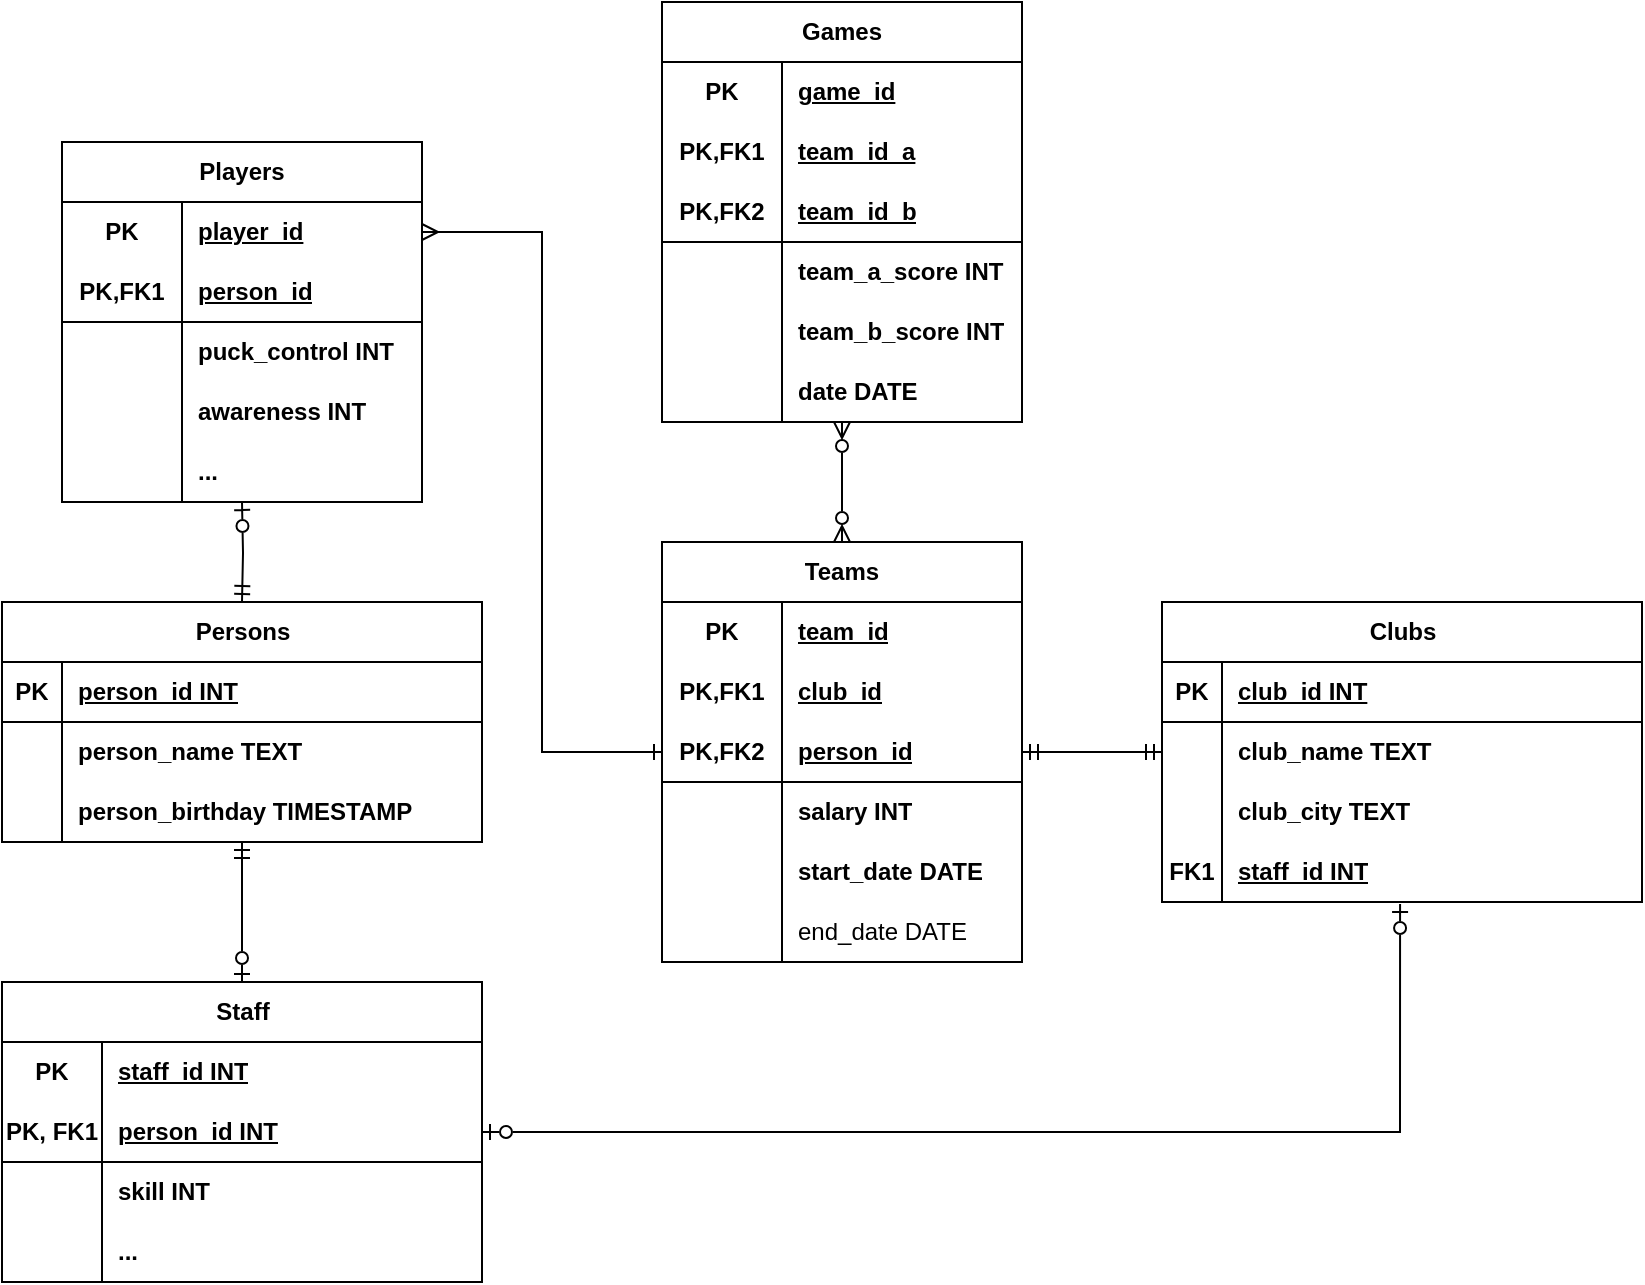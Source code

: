 <mxfile version="21.0.6" type="device"><diagram id="R2lEEEUBdFMjLlhIrx00" name="Page-1"><mxGraphModel dx="1114" dy="731" grid="1" gridSize="10" guides="1" tooltips="1" connect="1" arrows="1" fold="1" page="1" pageScale="1" pageWidth="850" pageHeight="1100" math="0" shadow="0" extFonts="Permanent Marker^https://fonts.googleapis.com/css?family=Permanent+Marker"><root><mxCell id="0"/><mxCell id="1" parent="0"/><mxCell id="DsAcEjXiccikcnpJ_Lyi-1" value="Persons" style="shape=table;startSize=30;container=1;collapsible=1;childLayout=tableLayout;fixedRows=1;rowLines=0;fontStyle=1;align=center;resizeLast=1;html=1;" vertex="1" parent="1"><mxGeometry x="30" y="380" width="240" height="120" as="geometry"/></mxCell><mxCell id="DsAcEjXiccikcnpJ_Lyi-2" value="" style="shape=tableRow;horizontal=0;startSize=0;swimlaneHead=0;swimlaneBody=0;fillColor=none;collapsible=0;dropTarget=0;points=[[0,0.5],[1,0.5]];portConstraint=eastwest;top=0;left=0;right=0;bottom=1;" vertex="1" parent="DsAcEjXiccikcnpJ_Lyi-1"><mxGeometry y="30" width="240" height="30" as="geometry"/></mxCell><mxCell id="DsAcEjXiccikcnpJ_Lyi-3" value="PK" style="shape=partialRectangle;connectable=0;fillColor=none;top=0;left=0;bottom=0;right=0;fontStyle=1;overflow=hidden;whiteSpace=wrap;html=1;" vertex="1" parent="DsAcEjXiccikcnpJ_Lyi-2"><mxGeometry width="30" height="30" as="geometry"><mxRectangle width="30" height="30" as="alternateBounds"/></mxGeometry></mxCell><mxCell id="DsAcEjXiccikcnpJ_Lyi-4" value="person_id INT" style="shape=partialRectangle;connectable=0;fillColor=none;top=0;left=0;bottom=0;right=0;align=left;spacingLeft=6;fontStyle=5;overflow=hidden;whiteSpace=wrap;html=1;" vertex="1" parent="DsAcEjXiccikcnpJ_Lyi-2"><mxGeometry x="30" width="210" height="30" as="geometry"><mxRectangle width="210" height="30" as="alternateBounds"/></mxGeometry></mxCell><mxCell id="DsAcEjXiccikcnpJ_Lyi-5" value="" style="shape=tableRow;horizontal=0;startSize=0;swimlaneHead=0;swimlaneBody=0;fillColor=none;collapsible=0;dropTarget=0;points=[[0,0.5],[1,0.5]];portConstraint=eastwest;top=0;left=0;right=0;bottom=0;" vertex="1" parent="DsAcEjXiccikcnpJ_Lyi-1"><mxGeometry y="60" width="240" height="30" as="geometry"/></mxCell><mxCell id="DsAcEjXiccikcnpJ_Lyi-6" value="" style="shape=partialRectangle;connectable=0;fillColor=none;top=0;left=0;bottom=0;right=0;editable=1;overflow=hidden;whiteSpace=wrap;html=1;" vertex="1" parent="DsAcEjXiccikcnpJ_Lyi-5"><mxGeometry width="30" height="30" as="geometry"><mxRectangle width="30" height="30" as="alternateBounds"/></mxGeometry></mxCell><mxCell id="DsAcEjXiccikcnpJ_Lyi-7" value="person_name TEXT" style="shape=partialRectangle;connectable=0;fillColor=none;top=0;left=0;bottom=0;right=0;align=left;spacingLeft=6;overflow=hidden;whiteSpace=wrap;html=1;fontStyle=1" vertex="1" parent="DsAcEjXiccikcnpJ_Lyi-5"><mxGeometry x="30" width="210" height="30" as="geometry"><mxRectangle width="210" height="30" as="alternateBounds"/></mxGeometry></mxCell><mxCell id="DsAcEjXiccikcnpJ_Lyi-8" value="" style="shape=tableRow;horizontal=0;startSize=0;swimlaneHead=0;swimlaneBody=0;fillColor=none;collapsible=0;dropTarget=0;points=[[0,0.5],[1,0.5]];portConstraint=eastwest;top=0;left=0;right=0;bottom=0;fontStyle=1" vertex="1" parent="DsAcEjXiccikcnpJ_Lyi-1"><mxGeometry y="90" width="240" height="30" as="geometry"/></mxCell><mxCell id="DsAcEjXiccikcnpJ_Lyi-9" value="" style="shape=partialRectangle;connectable=0;fillColor=none;top=0;left=0;bottom=0;right=0;editable=1;overflow=hidden;whiteSpace=wrap;html=1;fontStyle=1" vertex="1" parent="DsAcEjXiccikcnpJ_Lyi-8"><mxGeometry width="30" height="30" as="geometry"><mxRectangle width="30" height="30" as="alternateBounds"/></mxGeometry></mxCell><mxCell id="DsAcEjXiccikcnpJ_Lyi-10" value="person_birthday TIMESTAMP" style="shape=partialRectangle;connectable=0;fillColor=none;top=0;left=0;bottom=0;right=0;align=left;spacingLeft=6;overflow=hidden;whiteSpace=wrap;html=1;fontStyle=1" vertex="1" parent="DsAcEjXiccikcnpJ_Lyi-8"><mxGeometry x="30" width="210" height="30" as="geometry"><mxRectangle width="210" height="30" as="alternateBounds"/></mxGeometry></mxCell><mxCell id="DsAcEjXiccikcnpJ_Lyi-17" value="Clubs" style="shape=table;startSize=30;container=1;collapsible=1;childLayout=tableLayout;fixedRows=1;rowLines=0;fontStyle=1;align=center;resizeLast=1;html=1;" vertex="1" parent="1"><mxGeometry x="610" y="380" width="240" height="150" as="geometry"/></mxCell><mxCell id="DsAcEjXiccikcnpJ_Lyi-18" value="" style="shape=tableRow;horizontal=0;startSize=0;swimlaneHead=0;swimlaneBody=0;fillColor=none;collapsible=0;dropTarget=0;points=[[0,0.5],[1,0.5]];portConstraint=eastwest;top=0;left=0;right=0;bottom=1;" vertex="1" parent="DsAcEjXiccikcnpJ_Lyi-17"><mxGeometry y="30" width="240" height="30" as="geometry"/></mxCell><mxCell id="DsAcEjXiccikcnpJ_Lyi-19" value="PK" style="shape=partialRectangle;connectable=0;fillColor=none;top=0;left=0;bottom=0;right=0;fontStyle=1;overflow=hidden;whiteSpace=wrap;html=1;" vertex="1" parent="DsAcEjXiccikcnpJ_Lyi-18"><mxGeometry width="30" height="30" as="geometry"><mxRectangle width="30" height="30" as="alternateBounds"/></mxGeometry></mxCell><mxCell id="DsAcEjXiccikcnpJ_Lyi-20" value="club_id INT" style="shape=partialRectangle;connectable=0;fillColor=none;top=0;left=0;bottom=0;right=0;align=left;spacingLeft=6;fontStyle=5;overflow=hidden;whiteSpace=wrap;html=1;" vertex="1" parent="DsAcEjXiccikcnpJ_Lyi-18"><mxGeometry x="30" width="210" height="30" as="geometry"><mxRectangle width="210" height="30" as="alternateBounds"/></mxGeometry></mxCell><mxCell id="DsAcEjXiccikcnpJ_Lyi-21" value="" style="shape=tableRow;horizontal=0;startSize=0;swimlaneHead=0;swimlaneBody=0;fillColor=none;collapsible=0;dropTarget=0;points=[[0,0.5],[1,0.5]];portConstraint=eastwest;top=0;left=0;right=0;bottom=0;" vertex="1" parent="DsAcEjXiccikcnpJ_Lyi-17"><mxGeometry y="60" width="240" height="30" as="geometry"/></mxCell><mxCell id="DsAcEjXiccikcnpJ_Lyi-22" value="" style="shape=partialRectangle;connectable=0;fillColor=none;top=0;left=0;bottom=0;right=0;editable=1;overflow=hidden;whiteSpace=wrap;html=1;" vertex="1" parent="DsAcEjXiccikcnpJ_Lyi-21"><mxGeometry width="30" height="30" as="geometry"><mxRectangle width="30" height="30" as="alternateBounds"/></mxGeometry></mxCell><mxCell id="DsAcEjXiccikcnpJ_Lyi-23" value="club_name TEXT" style="shape=partialRectangle;connectable=0;fillColor=none;top=0;left=0;bottom=0;right=0;align=left;spacingLeft=6;overflow=hidden;whiteSpace=wrap;html=1;fontStyle=1" vertex="1" parent="DsAcEjXiccikcnpJ_Lyi-21"><mxGeometry x="30" width="210" height="30" as="geometry"><mxRectangle width="210" height="30" as="alternateBounds"/></mxGeometry></mxCell><mxCell id="DsAcEjXiccikcnpJ_Lyi-24" value="" style="shape=tableRow;horizontal=0;startSize=0;swimlaneHead=0;swimlaneBody=0;fillColor=none;collapsible=0;dropTarget=0;points=[[0,0.5],[1,0.5]];portConstraint=eastwest;top=0;left=0;right=0;bottom=0;fontStyle=1" vertex="1" parent="DsAcEjXiccikcnpJ_Lyi-17"><mxGeometry y="90" width="240" height="30" as="geometry"/></mxCell><mxCell id="DsAcEjXiccikcnpJ_Lyi-25" value="" style="shape=partialRectangle;connectable=0;fillColor=none;top=0;left=0;bottom=0;right=0;editable=1;overflow=hidden;whiteSpace=wrap;html=1;fontStyle=1" vertex="1" parent="DsAcEjXiccikcnpJ_Lyi-24"><mxGeometry width="30" height="30" as="geometry"><mxRectangle width="30" height="30" as="alternateBounds"/></mxGeometry></mxCell><mxCell id="DsAcEjXiccikcnpJ_Lyi-26" value="club_city TEXT" style="shape=partialRectangle;connectable=0;fillColor=none;top=0;left=0;bottom=0;right=0;align=left;spacingLeft=6;overflow=hidden;whiteSpace=wrap;html=1;fontStyle=1" vertex="1" parent="DsAcEjXiccikcnpJ_Lyi-24"><mxGeometry x="30" width="210" height="30" as="geometry"><mxRectangle width="210" height="30" as="alternateBounds"/></mxGeometry></mxCell><mxCell id="DsAcEjXiccikcnpJ_Lyi-106" value="" style="shape=tableRow;horizontal=0;startSize=0;swimlaneHead=0;swimlaneBody=0;fillColor=none;collapsible=0;dropTarget=0;points=[[0,0.5],[1,0.5]];portConstraint=eastwest;top=0;left=0;right=0;bottom=1;" vertex="1" parent="DsAcEjXiccikcnpJ_Lyi-17"><mxGeometry y="120" width="240" height="30" as="geometry"/></mxCell><mxCell id="DsAcEjXiccikcnpJ_Lyi-107" value="FK1" style="shape=partialRectangle;connectable=0;fillColor=none;top=0;left=0;bottom=0;right=0;fontStyle=1;overflow=hidden;whiteSpace=wrap;html=1;" vertex="1" parent="DsAcEjXiccikcnpJ_Lyi-106"><mxGeometry width="30" height="30" as="geometry"><mxRectangle width="30" height="30" as="alternateBounds"/></mxGeometry></mxCell><mxCell id="DsAcEjXiccikcnpJ_Lyi-108" value="staff_id INT" style="shape=partialRectangle;connectable=0;fillColor=none;top=0;left=0;bottom=0;right=0;align=left;spacingLeft=6;fontStyle=5;overflow=hidden;whiteSpace=wrap;html=1;" vertex="1" parent="DsAcEjXiccikcnpJ_Lyi-106"><mxGeometry x="30" width="210" height="30" as="geometry"><mxRectangle width="210" height="30" as="alternateBounds"/></mxGeometry></mxCell><mxCell id="DsAcEjXiccikcnpJ_Lyi-30" value="Teams" style="shape=table;startSize=30;container=1;collapsible=1;childLayout=tableLayout;fixedRows=1;rowLines=0;fontStyle=1;align=center;resizeLast=1;html=1;whiteSpace=wrap;" vertex="1" parent="1"><mxGeometry x="360" y="350" width="180" height="210" as="geometry"/></mxCell><mxCell id="DsAcEjXiccikcnpJ_Lyi-78" value="" style="shape=tableRow;horizontal=0;startSize=0;swimlaneHead=0;swimlaneBody=0;fillColor=none;collapsible=0;dropTarget=0;points=[[0,0.5],[1,0.5]];portConstraint=eastwest;top=0;left=0;right=0;bottom=0;html=1;" vertex="1" parent="DsAcEjXiccikcnpJ_Lyi-30"><mxGeometry y="30" width="180" height="30" as="geometry"/></mxCell><mxCell id="DsAcEjXiccikcnpJ_Lyi-79" value="PK" style="shape=partialRectangle;connectable=0;fillColor=none;top=0;left=0;bottom=0;right=0;fontStyle=1;overflow=hidden;html=1;whiteSpace=wrap;" vertex="1" parent="DsAcEjXiccikcnpJ_Lyi-78"><mxGeometry width="60" height="30" as="geometry"><mxRectangle width="60" height="30" as="alternateBounds"/></mxGeometry></mxCell><mxCell id="DsAcEjXiccikcnpJ_Lyi-80" value="team_id" style="shape=partialRectangle;connectable=0;fillColor=none;top=0;left=0;bottom=0;right=0;align=left;spacingLeft=6;fontStyle=5;overflow=hidden;html=1;whiteSpace=wrap;" vertex="1" parent="DsAcEjXiccikcnpJ_Lyi-78"><mxGeometry x="60" width="120" height="30" as="geometry"><mxRectangle width="120" height="30" as="alternateBounds"/></mxGeometry></mxCell><mxCell id="DsAcEjXiccikcnpJ_Lyi-31" value="" style="shape=tableRow;horizontal=0;startSize=0;swimlaneHead=0;swimlaneBody=0;fillColor=none;collapsible=0;dropTarget=0;points=[[0,0.5],[1,0.5]];portConstraint=eastwest;top=0;left=0;right=0;bottom=0;html=1;" vertex="1" parent="DsAcEjXiccikcnpJ_Lyi-30"><mxGeometry y="60" width="180" height="30" as="geometry"/></mxCell><mxCell id="DsAcEjXiccikcnpJ_Lyi-32" value="PK,FK1" style="shape=partialRectangle;connectable=0;fillColor=none;top=0;left=0;bottom=0;right=0;fontStyle=1;overflow=hidden;html=1;whiteSpace=wrap;" vertex="1" parent="DsAcEjXiccikcnpJ_Lyi-31"><mxGeometry width="60" height="30" as="geometry"><mxRectangle width="60" height="30" as="alternateBounds"/></mxGeometry></mxCell><mxCell id="DsAcEjXiccikcnpJ_Lyi-33" value="club_id" style="shape=partialRectangle;connectable=0;fillColor=none;top=0;left=0;bottom=0;right=0;align=left;spacingLeft=6;fontStyle=5;overflow=hidden;html=1;whiteSpace=wrap;" vertex="1" parent="DsAcEjXiccikcnpJ_Lyi-31"><mxGeometry x="60" width="120" height="30" as="geometry"><mxRectangle width="120" height="30" as="alternateBounds"/></mxGeometry></mxCell><mxCell id="DsAcEjXiccikcnpJ_Lyi-34" value="" style="shape=tableRow;horizontal=0;startSize=0;swimlaneHead=0;swimlaneBody=0;fillColor=none;collapsible=0;dropTarget=0;points=[[0,0.5],[1,0.5]];portConstraint=eastwest;top=0;left=0;right=0;bottom=1;html=1;" vertex="1" parent="DsAcEjXiccikcnpJ_Lyi-30"><mxGeometry y="90" width="180" height="30" as="geometry"/></mxCell><mxCell id="DsAcEjXiccikcnpJ_Lyi-35" value="PK,FK2" style="shape=partialRectangle;connectable=0;fillColor=none;top=0;left=0;bottom=0;right=0;fontStyle=1;overflow=hidden;html=1;whiteSpace=wrap;" vertex="1" parent="DsAcEjXiccikcnpJ_Lyi-34"><mxGeometry width="60" height="30" as="geometry"><mxRectangle width="60" height="30" as="alternateBounds"/></mxGeometry></mxCell><mxCell id="DsAcEjXiccikcnpJ_Lyi-36" value="person_id" style="shape=partialRectangle;connectable=0;fillColor=none;top=0;left=0;bottom=0;right=0;align=left;spacingLeft=6;fontStyle=5;overflow=hidden;html=1;whiteSpace=wrap;" vertex="1" parent="DsAcEjXiccikcnpJ_Lyi-34"><mxGeometry x="60" width="120" height="30" as="geometry"><mxRectangle width="120" height="30" as="alternateBounds"/></mxGeometry></mxCell><mxCell id="DsAcEjXiccikcnpJ_Lyi-37" value="" style="shape=tableRow;horizontal=0;startSize=0;swimlaneHead=0;swimlaneBody=0;fillColor=none;collapsible=0;dropTarget=0;points=[[0,0.5],[1,0.5]];portConstraint=eastwest;top=0;left=0;right=0;bottom=0;html=1;" vertex="1" parent="DsAcEjXiccikcnpJ_Lyi-30"><mxGeometry y="120" width="180" height="30" as="geometry"/></mxCell><mxCell id="DsAcEjXiccikcnpJ_Lyi-38" value="" style="shape=partialRectangle;connectable=0;fillColor=none;top=0;left=0;bottom=0;right=0;editable=1;overflow=hidden;html=1;whiteSpace=wrap;" vertex="1" parent="DsAcEjXiccikcnpJ_Lyi-37"><mxGeometry width="60" height="30" as="geometry"><mxRectangle width="60" height="30" as="alternateBounds"/></mxGeometry></mxCell><mxCell id="DsAcEjXiccikcnpJ_Lyi-39" value="salary INT" style="shape=partialRectangle;connectable=0;fillColor=none;top=0;left=0;bottom=0;right=0;align=left;spacingLeft=6;overflow=hidden;html=1;whiteSpace=wrap;fontStyle=1" vertex="1" parent="DsAcEjXiccikcnpJ_Lyi-37"><mxGeometry x="60" width="120" height="30" as="geometry"><mxRectangle width="120" height="30" as="alternateBounds"/></mxGeometry></mxCell><mxCell id="DsAcEjXiccikcnpJ_Lyi-40" value="" style="shape=tableRow;horizontal=0;startSize=0;swimlaneHead=0;swimlaneBody=0;fillColor=none;collapsible=0;dropTarget=0;points=[[0,0.5],[1,0.5]];portConstraint=eastwest;top=0;left=0;right=0;bottom=0;html=1;" vertex="1" parent="DsAcEjXiccikcnpJ_Lyi-30"><mxGeometry y="150" width="180" height="30" as="geometry"/></mxCell><mxCell id="DsAcEjXiccikcnpJ_Lyi-41" value="" style="shape=partialRectangle;connectable=0;fillColor=none;top=0;left=0;bottom=0;right=0;editable=1;overflow=hidden;html=1;whiteSpace=wrap;" vertex="1" parent="DsAcEjXiccikcnpJ_Lyi-40"><mxGeometry width="60" height="30" as="geometry"><mxRectangle width="60" height="30" as="alternateBounds"/></mxGeometry></mxCell><mxCell id="DsAcEjXiccikcnpJ_Lyi-42" value="start_date DATE" style="shape=partialRectangle;connectable=0;fillColor=none;top=0;left=0;bottom=0;right=0;align=left;spacingLeft=6;overflow=hidden;html=1;whiteSpace=wrap;fontStyle=1" vertex="1" parent="DsAcEjXiccikcnpJ_Lyi-40"><mxGeometry x="60" width="120" height="30" as="geometry"><mxRectangle width="120" height="30" as="alternateBounds"/></mxGeometry></mxCell><mxCell id="DsAcEjXiccikcnpJ_Lyi-75" value="" style="shape=tableRow;horizontal=0;startSize=0;swimlaneHead=0;swimlaneBody=0;fillColor=none;collapsible=0;dropTarget=0;points=[[0,0.5],[1,0.5]];portConstraint=eastwest;top=0;left=0;right=0;bottom=0;html=1;" vertex="1" parent="DsAcEjXiccikcnpJ_Lyi-30"><mxGeometry y="180" width="180" height="30" as="geometry"/></mxCell><mxCell id="DsAcEjXiccikcnpJ_Lyi-76" value="" style="shape=partialRectangle;connectable=0;fillColor=none;top=0;left=0;bottom=0;right=0;editable=1;overflow=hidden;html=1;whiteSpace=wrap;" vertex="1" parent="DsAcEjXiccikcnpJ_Lyi-75"><mxGeometry width="60" height="30" as="geometry"><mxRectangle width="60" height="30" as="alternateBounds"/></mxGeometry></mxCell><mxCell id="DsAcEjXiccikcnpJ_Lyi-77" value="end_date DATE" style="shape=partialRectangle;connectable=0;fillColor=none;top=0;left=0;bottom=0;right=0;align=left;spacingLeft=6;overflow=hidden;html=1;whiteSpace=wrap;" vertex="1" parent="DsAcEjXiccikcnpJ_Lyi-75"><mxGeometry x="60" width="120" height="30" as="geometry"><mxRectangle width="120" height="30" as="alternateBounds"/></mxGeometry></mxCell><mxCell id="DsAcEjXiccikcnpJ_Lyi-60" style="edgeStyle=orthogonalEdgeStyle;rounded=0;orthogonalLoop=1;jettySize=auto;html=1;exitX=0.5;exitY=1;exitDx=0;exitDy=0;entryX=0.5;entryY=0;entryDx=0;entryDy=0;startArrow=ERzeroToOne;startFill=0;endArrow=ERmandOne;endFill=0;" edge="1" parent="1" target="DsAcEjXiccikcnpJ_Lyi-1"><mxGeometry relative="1" as="geometry"><mxPoint x="150" y="330" as="sourcePoint"/></mxGeometry></mxCell><mxCell id="DsAcEjXiccikcnpJ_Lyi-61" value="Staff" style="shape=table;startSize=30;container=1;collapsible=1;childLayout=tableLayout;fixedRows=1;rowLines=0;fontStyle=1;align=center;resizeLast=1;html=1;" vertex="1" parent="1"><mxGeometry x="30" y="570" width="240" height="150" as="geometry"/></mxCell><mxCell id="DsAcEjXiccikcnpJ_Lyi-138" value="" style="shape=tableRow;horizontal=0;startSize=0;swimlaneHead=0;swimlaneBody=0;fillColor=none;collapsible=0;dropTarget=0;points=[[0,0.5],[1,0.5]];portConstraint=eastwest;top=0;left=0;right=0;bottom=0;" vertex="1" parent="DsAcEjXiccikcnpJ_Lyi-61"><mxGeometry y="30" width="240" height="30" as="geometry"/></mxCell><mxCell id="DsAcEjXiccikcnpJ_Lyi-139" value="&lt;b&gt;PK&lt;/b&gt;" style="shape=partialRectangle;connectable=0;fillColor=none;top=0;left=0;bottom=0;right=0;editable=1;overflow=hidden;whiteSpace=wrap;html=1;" vertex="1" parent="DsAcEjXiccikcnpJ_Lyi-138"><mxGeometry width="50" height="30" as="geometry"><mxRectangle width="50" height="30" as="alternateBounds"/></mxGeometry></mxCell><mxCell id="DsAcEjXiccikcnpJ_Lyi-140" value="&lt;u&gt;staff_id INT&lt;br&gt;&lt;/u&gt;" style="shape=partialRectangle;connectable=0;fillColor=none;top=0;left=0;bottom=0;right=0;align=left;spacingLeft=6;overflow=hidden;whiteSpace=wrap;html=1;fontStyle=1" vertex="1" parent="DsAcEjXiccikcnpJ_Lyi-138"><mxGeometry x="50" width="190" height="30" as="geometry"><mxRectangle width="190" height="30" as="alternateBounds"/></mxGeometry></mxCell><mxCell id="DsAcEjXiccikcnpJ_Lyi-62" value="" style="shape=tableRow;horizontal=0;startSize=0;swimlaneHead=0;swimlaneBody=0;fillColor=none;collapsible=0;dropTarget=0;points=[[0,0.5],[1,0.5]];portConstraint=eastwest;top=0;left=0;right=0;bottom=1;" vertex="1" parent="DsAcEjXiccikcnpJ_Lyi-61"><mxGeometry y="60" width="240" height="30" as="geometry"/></mxCell><mxCell id="DsAcEjXiccikcnpJ_Lyi-63" value="PK, FK1" style="shape=partialRectangle;connectable=0;fillColor=none;top=0;left=0;bottom=0;right=0;fontStyle=1;overflow=hidden;whiteSpace=wrap;html=1;" vertex="1" parent="DsAcEjXiccikcnpJ_Lyi-62"><mxGeometry width="50" height="30" as="geometry"><mxRectangle width="50" height="30" as="alternateBounds"/></mxGeometry></mxCell><mxCell id="DsAcEjXiccikcnpJ_Lyi-64" value="person_id INT" style="shape=partialRectangle;connectable=0;fillColor=none;top=0;left=0;bottom=0;right=0;align=left;spacingLeft=6;fontStyle=5;overflow=hidden;whiteSpace=wrap;html=1;" vertex="1" parent="DsAcEjXiccikcnpJ_Lyi-62"><mxGeometry x="50" width="190" height="30" as="geometry"><mxRectangle width="190" height="30" as="alternateBounds"/></mxGeometry></mxCell><mxCell id="DsAcEjXiccikcnpJ_Lyi-65" value="" style="shape=tableRow;horizontal=0;startSize=0;swimlaneHead=0;swimlaneBody=0;fillColor=none;collapsible=0;dropTarget=0;points=[[0,0.5],[1,0.5]];portConstraint=eastwest;top=0;left=0;right=0;bottom=0;" vertex="1" parent="DsAcEjXiccikcnpJ_Lyi-61"><mxGeometry y="90" width="240" height="30" as="geometry"/></mxCell><mxCell id="DsAcEjXiccikcnpJ_Lyi-66" value="" style="shape=partialRectangle;connectable=0;fillColor=none;top=0;left=0;bottom=0;right=0;editable=1;overflow=hidden;whiteSpace=wrap;html=1;" vertex="1" parent="DsAcEjXiccikcnpJ_Lyi-65"><mxGeometry width="50" height="30" as="geometry"><mxRectangle width="50" height="30" as="alternateBounds"/></mxGeometry></mxCell><mxCell id="DsAcEjXiccikcnpJ_Lyi-67" value="skill INT" style="shape=partialRectangle;connectable=0;fillColor=none;top=0;left=0;bottom=0;right=0;align=left;spacingLeft=6;overflow=hidden;whiteSpace=wrap;html=1;fontStyle=1" vertex="1" parent="DsAcEjXiccikcnpJ_Lyi-65"><mxGeometry x="50" width="190" height="30" as="geometry"><mxRectangle width="190" height="30" as="alternateBounds"/></mxGeometry></mxCell><mxCell id="DsAcEjXiccikcnpJ_Lyi-71" value="" style="shape=tableRow;horizontal=0;startSize=0;swimlaneHead=0;swimlaneBody=0;fillColor=none;collapsible=0;dropTarget=0;points=[[0,0.5],[1,0.5]];portConstraint=eastwest;top=0;left=0;right=0;bottom=0;fontStyle=1" vertex="1" parent="DsAcEjXiccikcnpJ_Lyi-61"><mxGeometry y="120" width="240" height="30" as="geometry"/></mxCell><mxCell id="DsAcEjXiccikcnpJ_Lyi-72" value="" style="shape=partialRectangle;connectable=0;fillColor=none;top=0;left=0;bottom=0;right=0;editable=1;overflow=hidden;whiteSpace=wrap;html=1;fontStyle=1" vertex="1" parent="DsAcEjXiccikcnpJ_Lyi-71"><mxGeometry width="50" height="30" as="geometry"><mxRectangle width="50" height="30" as="alternateBounds"/></mxGeometry></mxCell><mxCell id="DsAcEjXiccikcnpJ_Lyi-73" value="..." style="shape=partialRectangle;connectable=0;fillColor=none;top=0;left=0;bottom=0;right=0;align=left;spacingLeft=6;overflow=hidden;whiteSpace=wrap;html=1;fontStyle=1" vertex="1" parent="DsAcEjXiccikcnpJ_Lyi-71"><mxGeometry x="50" width="190" height="30" as="geometry"><mxRectangle width="190" height="30" as="alternateBounds"/></mxGeometry></mxCell><mxCell id="DsAcEjXiccikcnpJ_Lyi-74" style="edgeStyle=orthogonalEdgeStyle;rounded=0;orthogonalLoop=1;jettySize=auto;html=1;exitX=0.5;exitY=1;exitDx=0;exitDy=0;entryX=0.5;entryY=0;entryDx=0;entryDy=0;startArrow=ERmandOne;startFill=0;endArrow=ERzeroToOne;endFill=0;" edge="1" parent="1" source="DsAcEjXiccikcnpJ_Lyi-1" target="DsAcEjXiccikcnpJ_Lyi-61"><mxGeometry relative="1" as="geometry"><mxPoint x="160" y="310" as="sourcePoint"/><mxPoint x="160" y="420" as="targetPoint"/></mxGeometry></mxCell><mxCell id="DsAcEjXiccikcnpJ_Lyi-81" style="edgeStyle=orthogonalEdgeStyle;rounded=0;orthogonalLoop=1;jettySize=auto;html=1;exitX=1;exitY=0.5;exitDx=0;exitDy=0;entryX=0;entryY=0.5;entryDx=0;entryDy=0;startArrow=ERmandOne;startFill=0;endArrow=ERmandOne;endFill=0;" edge="1" parent="1" source="DsAcEjXiccikcnpJ_Lyi-34" target="DsAcEjXiccikcnpJ_Lyi-21"><mxGeometry relative="1" as="geometry"><mxPoint x="600" y="530" as="sourcePoint"/><mxPoint x="600" y="610" as="targetPoint"/></mxGeometry></mxCell><mxCell id="DsAcEjXiccikcnpJ_Lyi-82" style="edgeStyle=orthogonalEdgeStyle;rounded=0;orthogonalLoop=1;jettySize=auto;html=1;exitX=0;exitY=0.5;exitDx=0;exitDy=0;entryX=1;entryY=0.25;entryDx=0;entryDy=0;startArrow=ERone;startFill=0;endArrow=ERmany;endFill=0;" edge="1" parent="1" source="DsAcEjXiccikcnpJ_Lyi-34" target="DsAcEjXiccikcnpJ_Lyi-118"><mxGeometry relative="1" as="geometry"><mxPoint x="160" y="310" as="sourcePoint"/><mxPoint x="270" y="210" as="targetPoint"/></mxGeometry></mxCell><mxCell id="DsAcEjXiccikcnpJ_Lyi-83" value="Games" style="shape=table;startSize=30;container=1;collapsible=1;childLayout=tableLayout;fixedRows=1;rowLines=0;fontStyle=1;align=center;resizeLast=1;html=1;whiteSpace=wrap;" vertex="1" parent="1"><mxGeometry x="360" y="80" width="180" height="210" as="geometry"/></mxCell><mxCell id="DsAcEjXiccikcnpJ_Lyi-84" value="" style="shape=tableRow;horizontal=0;startSize=0;swimlaneHead=0;swimlaneBody=0;fillColor=none;collapsible=0;dropTarget=0;points=[[0,0.5],[1,0.5]];portConstraint=eastwest;top=0;left=0;right=0;bottom=0;html=1;" vertex="1" parent="DsAcEjXiccikcnpJ_Lyi-83"><mxGeometry y="30" width="180" height="30" as="geometry"/></mxCell><mxCell id="DsAcEjXiccikcnpJ_Lyi-85" value="PK" style="shape=partialRectangle;connectable=0;fillColor=none;top=0;left=0;bottom=0;right=0;fontStyle=1;overflow=hidden;html=1;whiteSpace=wrap;" vertex="1" parent="DsAcEjXiccikcnpJ_Lyi-84"><mxGeometry width="60" height="30" as="geometry"><mxRectangle width="60" height="30" as="alternateBounds"/></mxGeometry></mxCell><mxCell id="DsAcEjXiccikcnpJ_Lyi-86" value="game_id" style="shape=partialRectangle;connectable=0;fillColor=none;top=0;left=0;bottom=0;right=0;align=left;spacingLeft=6;fontStyle=5;overflow=hidden;html=1;whiteSpace=wrap;" vertex="1" parent="DsAcEjXiccikcnpJ_Lyi-84"><mxGeometry x="60" width="120" height="30" as="geometry"><mxRectangle width="120" height="30" as="alternateBounds"/></mxGeometry></mxCell><mxCell id="DsAcEjXiccikcnpJ_Lyi-87" value="" style="shape=tableRow;horizontal=0;startSize=0;swimlaneHead=0;swimlaneBody=0;fillColor=none;collapsible=0;dropTarget=0;points=[[0,0.5],[1,0.5]];portConstraint=eastwest;top=0;left=0;right=0;bottom=0;html=1;" vertex="1" parent="DsAcEjXiccikcnpJ_Lyi-83"><mxGeometry y="60" width="180" height="30" as="geometry"/></mxCell><mxCell id="DsAcEjXiccikcnpJ_Lyi-88" value="PK,FK1" style="shape=partialRectangle;connectable=0;fillColor=none;top=0;left=0;bottom=0;right=0;fontStyle=1;overflow=hidden;html=1;whiteSpace=wrap;" vertex="1" parent="DsAcEjXiccikcnpJ_Lyi-87"><mxGeometry width="60" height="30" as="geometry"><mxRectangle width="60" height="30" as="alternateBounds"/></mxGeometry></mxCell><mxCell id="DsAcEjXiccikcnpJ_Lyi-89" value="team_id_a" style="shape=partialRectangle;connectable=0;fillColor=none;top=0;left=0;bottom=0;right=0;align=left;spacingLeft=6;fontStyle=5;overflow=hidden;html=1;whiteSpace=wrap;" vertex="1" parent="DsAcEjXiccikcnpJ_Lyi-87"><mxGeometry x="60" width="120" height="30" as="geometry"><mxRectangle width="120" height="30" as="alternateBounds"/></mxGeometry></mxCell><mxCell id="DsAcEjXiccikcnpJ_Lyi-90" value="" style="shape=tableRow;horizontal=0;startSize=0;swimlaneHead=0;swimlaneBody=0;fillColor=none;collapsible=0;dropTarget=0;points=[[0,0.5],[1,0.5]];portConstraint=eastwest;top=0;left=0;right=0;bottom=1;html=1;" vertex="1" parent="DsAcEjXiccikcnpJ_Lyi-83"><mxGeometry y="90" width="180" height="30" as="geometry"/></mxCell><mxCell id="DsAcEjXiccikcnpJ_Lyi-91" value="PK,FK2" style="shape=partialRectangle;connectable=0;fillColor=none;top=0;left=0;bottom=0;right=0;fontStyle=1;overflow=hidden;html=1;whiteSpace=wrap;" vertex="1" parent="DsAcEjXiccikcnpJ_Lyi-90"><mxGeometry width="60" height="30" as="geometry"><mxRectangle width="60" height="30" as="alternateBounds"/></mxGeometry></mxCell><mxCell id="DsAcEjXiccikcnpJ_Lyi-92" value="team_id_b" style="shape=partialRectangle;connectable=0;fillColor=none;top=0;left=0;bottom=0;right=0;align=left;spacingLeft=6;fontStyle=5;overflow=hidden;html=1;whiteSpace=wrap;" vertex="1" parent="DsAcEjXiccikcnpJ_Lyi-90"><mxGeometry x="60" width="120" height="30" as="geometry"><mxRectangle width="120" height="30" as="alternateBounds"/></mxGeometry></mxCell><mxCell id="DsAcEjXiccikcnpJ_Lyi-93" value="" style="shape=tableRow;horizontal=0;startSize=0;swimlaneHead=0;swimlaneBody=0;fillColor=none;collapsible=0;dropTarget=0;points=[[0,0.5],[1,0.5]];portConstraint=eastwest;top=0;left=0;right=0;bottom=0;html=1;" vertex="1" parent="DsAcEjXiccikcnpJ_Lyi-83"><mxGeometry y="120" width="180" height="30" as="geometry"/></mxCell><mxCell id="DsAcEjXiccikcnpJ_Lyi-94" value="" style="shape=partialRectangle;connectable=0;fillColor=none;top=0;left=0;bottom=0;right=0;editable=1;overflow=hidden;html=1;whiteSpace=wrap;" vertex="1" parent="DsAcEjXiccikcnpJ_Lyi-93"><mxGeometry width="60" height="30" as="geometry"><mxRectangle width="60" height="30" as="alternateBounds"/></mxGeometry></mxCell><mxCell id="DsAcEjXiccikcnpJ_Lyi-95" value="team_a_score INT" style="shape=partialRectangle;connectable=0;fillColor=none;top=0;left=0;bottom=0;right=0;align=left;spacingLeft=6;overflow=hidden;html=1;whiteSpace=wrap;fontStyle=1" vertex="1" parent="DsAcEjXiccikcnpJ_Lyi-93"><mxGeometry x="60" width="120" height="30" as="geometry"><mxRectangle width="120" height="30" as="alternateBounds"/></mxGeometry></mxCell><mxCell id="DsAcEjXiccikcnpJ_Lyi-96" value="" style="shape=tableRow;horizontal=0;startSize=0;swimlaneHead=0;swimlaneBody=0;fillColor=none;collapsible=0;dropTarget=0;points=[[0,0.5],[1,0.5]];portConstraint=eastwest;top=0;left=0;right=0;bottom=0;html=1;" vertex="1" parent="DsAcEjXiccikcnpJ_Lyi-83"><mxGeometry y="150" width="180" height="30" as="geometry"/></mxCell><mxCell id="DsAcEjXiccikcnpJ_Lyi-97" value="" style="shape=partialRectangle;connectable=0;fillColor=none;top=0;left=0;bottom=0;right=0;editable=1;overflow=hidden;html=1;whiteSpace=wrap;" vertex="1" parent="DsAcEjXiccikcnpJ_Lyi-96"><mxGeometry width="60" height="30" as="geometry"><mxRectangle width="60" height="30" as="alternateBounds"/></mxGeometry></mxCell><mxCell id="DsAcEjXiccikcnpJ_Lyi-98" value="team_b_score INT" style="shape=partialRectangle;connectable=0;fillColor=none;top=0;left=0;bottom=0;right=0;align=left;spacingLeft=6;overflow=hidden;html=1;whiteSpace=wrap;fontStyle=1" vertex="1" parent="DsAcEjXiccikcnpJ_Lyi-96"><mxGeometry x="60" width="120" height="30" as="geometry"><mxRectangle width="120" height="30" as="alternateBounds"/></mxGeometry></mxCell><mxCell id="DsAcEjXiccikcnpJ_Lyi-103" value="" style="shape=tableRow;horizontal=0;startSize=0;swimlaneHead=0;swimlaneBody=0;fillColor=none;collapsible=0;dropTarget=0;points=[[0,0.5],[1,0.5]];portConstraint=eastwest;top=0;left=0;right=0;bottom=0;html=1;" vertex="1" parent="DsAcEjXiccikcnpJ_Lyi-83"><mxGeometry y="180" width="180" height="30" as="geometry"/></mxCell><mxCell id="DsAcEjXiccikcnpJ_Lyi-104" value="" style="shape=partialRectangle;connectable=0;fillColor=none;top=0;left=0;bottom=0;right=0;editable=1;overflow=hidden;html=1;whiteSpace=wrap;" vertex="1" parent="DsAcEjXiccikcnpJ_Lyi-103"><mxGeometry width="60" height="30" as="geometry"><mxRectangle width="60" height="30" as="alternateBounds"/></mxGeometry></mxCell><mxCell id="DsAcEjXiccikcnpJ_Lyi-105" value="date DATE" style="shape=partialRectangle;connectable=0;fillColor=none;top=0;left=0;bottom=0;right=0;align=left;spacingLeft=6;overflow=hidden;html=1;whiteSpace=wrap;fontStyle=1" vertex="1" parent="DsAcEjXiccikcnpJ_Lyi-103"><mxGeometry x="60" width="120" height="30" as="geometry"><mxRectangle width="120" height="30" as="alternateBounds"/></mxGeometry></mxCell><mxCell id="DsAcEjXiccikcnpJ_Lyi-102" style="edgeStyle=orthogonalEdgeStyle;rounded=0;orthogonalLoop=1;jettySize=auto;html=1;entryX=0.5;entryY=0;entryDx=0;entryDy=0;startArrow=ERzeroToMany;startFill=0;endArrow=ERzeroToMany;endFill=0;exitX=0.5;exitY=1;exitDx=0;exitDy=0;" edge="1" parent="1" source="DsAcEjXiccikcnpJ_Lyi-83" target="DsAcEjXiccikcnpJ_Lyi-30"><mxGeometry relative="1" as="geometry"><mxPoint x="440" y="300" as="sourcePoint"/><mxPoint x="390" y="320" as="targetPoint"/></mxGeometry></mxCell><mxCell id="DsAcEjXiccikcnpJ_Lyi-118" value="Players" style="shape=table;startSize=30;container=1;collapsible=1;childLayout=tableLayout;fixedRows=1;rowLines=0;fontStyle=1;align=center;resizeLast=1;html=1;whiteSpace=wrap;" vertex="1" parent="1"><mxGeometry x="60" y="150" width="180" height="180" as="geometry"/></mxCell><mxCell id="DsAcEjXiccikcnpJ_Lyi-119" value="" style="shape=tableRow;horizontal=0;startSize=0;swimlaneHead=0;swimlaneBody=0;fillColor=none;collapsible=0;dropTarget=0;points=[[0,0.5],[1,0.5]];portConstraint=eastwest;top=0;left=0;right=0;bottom=0;html=1;" vertex="1" parent="DsAcEjXiccikcnpJ_Lyi-118"><mxGeometry y="30" width="180" height="30" as="geometry"/></mxCell><mxCell id="DsAcEjXiccikcnpJ_Lyi-120" value="PK" style="shape=partialRectangle;connectable=0;fillColor=none;top=0;left=0;bottom=0;right=0;fontStyle=1;overflow=hidden;html=1;whiteSpace=wrap;" vertex="1" parent="DsAcEjXiccikcnpJ_Lyi-119"><mxGeometry width="60" height="30" as="geometry"><mxRectangle width="60" height="30" as="alternateBounds"/></mxGeometry></mxCell><mxCell id="DsAcEjXiccikcnpJ_Lyi-121" value="player_id" style="shape=partialRectangle;connectable=0;fillColor=none;top=0;left=0;bottom=0;right=0;align=left;spacingLeft=6;fontStyle=5;overflow=hidden;html=1;whiteSpace=wrap;" vertex="1" parent="DsAcEjXiccikcnpJ_Lyi-119"><mxGeometry x="60" width="120" height="30" as="geometry"><mxRectangle width="120" height="30" as="alternateBounds"/></mxGeometry></mxCell><mxCell id="DsAcEjXiccikcnpJ_Lyi-125" value="" style="shape=tableRow;horizontal=0;startSize=0;swimlaneHead=0;swimlaneBody=0;fillColor=none;collapsible=0;dropTarget=0;points=[[0,0.5],[1,0.5]];portConstraint=eastwest;top=0;left=0;right=0;bottom=1;html=1;" vertex="1" parent="DsAcEjXiccikcnpJ_Lyi-118"><mxGeometry y="60" width="180" height="30" as="geometry"/></mxCell><mxCell id="DsAcEjXiccikcnpJ_Lyi-126" value="PK,FK1" style="shape=partialRectangle;connectable=0;fillColor=none;top=0;left=0;bottom=0;right=0;fontStyle=1;overflow=hidden;html=1;whiteSpace=wrap;" vertex="1" parent="DsAcEjXiccikcnpJ_Lyi-125"><mxGeometry width="60" height="30" as="geometry"><mxRectangle width="60" height="30" as="alternateBounds"/></mxGeometry></mxCell><mxCell id="DsAcEjXiccikcnpJ_Lyi-127" value="person_id" style="shape=partialRectangle;connectable=0;fillColor=none;top=0;left=0;bottom=0;right=0;align=left;spacingLeft=6;fontStyle=5;overflow=hidden;html=1;whiteSpace=wrap;" vertex="1" parent="DsAcEjXiccikcnpJ_Lyi-125"><mxGeometry x="60" width="120" height="30" as="geometry"><mxRectangle width="120" height="30" as="alternateBounds"/></mxGeometry></mxCell><mxCell id="DsAcEjXiccikcnpJ_Lyi-128" value="" style="shape=tableRow;horizontal=0;startSize=0;swimlaneHead=0;swimlaneBody=0;fillColor=none;collapsible=0;dropTarget=0;points=[[0,0.5],[1,0.5]];portConstraint=eastwest;top=0;left=0;right=0;bottom=0;html=1;" vertex="1" parent="DsAcEjXiccikcnpJ_Lyi-118"><mxGeometry y="90" width="180" height="30" as="geometry"/></mxCell><mxCell id="DsAcEjXiccikcnpJ_Lyi-129" value="" style="shape=partialRectangle;connectable=0;fillColor=none;top=0;left=0;bottom=0;right=0;editable=1;overflow=hidden;html=1;whiteSpace=wrap;" vertex="1" parent="DsAcEjXiccikcnpJ_Lyi-128"><mxGeometry width="60" height="30" as="geometry"><mxRectangle width="60" height="30" as="alternateBounds"/></mxGeometry></mxCell><mxCell id="DsAcEjXiccikcnpJ_Lyi-130" value="puck_control INT" style="shape=partialRectangle;connectable=0;fillColor=none;top=0;left=0;bottom=0;right=0;align=left;spacingLeft=6;overflow=hidden;html=1;whiteSpace=wrap;fontStyle=1" vertex="1" parent="DsAcEjXiccikcnpJ_Lyi-128"><mxGeometry x="60" width="120" height="30" as="geometry"><mxRectangle width="120" height="30" as="alternateBounds"/></mxGeometry></mxCell><mxCell id="DsAcEjXiccikcnpJ_Lyi-131" value="" style="shape=tableRow;horizontal=0;startSize=0;swimlaneHead=0;swimlaneBody=0;fillColor=none;collapsible=0;dropTarget=0;points=[[0,0.5],[1,0.5]];portConstraint=eastwest;top=0;left=0;right=0;bottom=0;html=1;" vertex="1" parent="DsAcEjXiccikcnpJ_Lyi-118"><mxGeometry y="120" width="180" height="30" as="geometry"/></mxCell><mxCell id="DsAcEjXiccikcnpJ_Lyi-132" value="" style="shape=partialRectangle;connectable=0;fillColor=none;top=0;left=0;bottom=0;right=0;editable=1;overflow=hidden;html=1;whiteSpace=wrap;" vertex="1" parent="DsAcEjXiccikcnpJ_Lyi-131"><mxGeometry width="60" height="30" as="geometry"><mxRectangle width="60" height="30" as="alternateBounds"/></mxGeometry></mxCell><mxCell id="DsAcEjXiccikcnpJ_Lyi-133" value="awareness INT" style="shape=partialRectangle;connectable=0;fillColor=none;top=0;left=0;bottom=0;right=0;align=left;spacingLeft=6;overflow=hidden;html=1;whiteSpace=wrap;fontStyle=1" vertex="1" parent="DsAcEjXiccikcnpJ_Lyi-131"><mxGeometry x="60" width="120" height="30" as="geometry"><mxRectangle width="120" height="30" as="alternateBounds"/></mxGeometry></mxCell><mxCell id="DsAcEjXiccikcnpJ_Lyi-134" value="" style="shape=tableRow;horizontal=0;startSize=0;swimlaneHead=0;swimlaneBody=0;fillColor=none;collapsible=0;dropTarget=0;points=[[0,0.5],[1,0.5]];portConstraint=eastwest;top=0;left=0;right=0;bottom=0;html=1;" vertex="1" parent="DsAcEjXiccikcnpJ_Lyi-118"><mxGeometry y="150" width="180" height="30" as="geometry"/></mxCell><mxCell id="DsAcEjXiccikcnpJ_Lyi-135" value="" style="shape=partialRectangle;connectable=0;fillColor=none;top=0;left=0;bottom=0;right=0;editable=1;overflow=hidden;html=1;whiteSpace=wrap;" vertex="1" parent="DsAcEjXiccikcnpJ_Lyi-134"><mxGeometry width="60" height="30" as="geometry"><mxRectangle width="60" height="30" as="alternateBounds"/></mxGeometry></mxCell><mxCell id="DsAcEjXiccikcnpJ_Lyi-136" value="..." style="shape=partialRectangle;connectable=0;fillColor=none;top=0;left=0;bottom=0;right=0;align=left;spacingLeft=6;overflow=hidden;html=1;whiteSpace=wrap;fontStyle=1" vertex="1" parent="DsAcEjXiccikcnpJ_Lyi-134"><mxGeometry x="60" width="120" height="30" as="geometry"><mxRectangle width="120" height="30" as="alternateBounds"/></mxGeometry></mxCell><mxCell id="DsAcEjXiccikcnpJ_Lyi-137" style="edgeStyle=orthogonalEdgeStyle;rounded=0;orthogonalLoop=1;jettySize=auto;html=1;exitX=1;exitY=0.5;exitDx=0;exitDy=0;entryX=0.496;entryY=1.033;entryDx=0;entryDy=0;startArrow=ERzeroToOne;startFill=0;endArrow=ERzeroToOne;endFill=0;entryPerimeter=0;" edge="1" parent="1" source="DsAcEjXiccikcnpJ_Lyi-62" target="DsAcEjXiccikcnpJ_Lyi-106"><mxGeometry relative="1" as="geometry"><mxPoint x="550" y="465" as="sourcePoint"/><mxPoint x="620" y="465" as="targetPoint"/></mxGeometry></mxCell></root></mxGraphModel></diagram></mxfile>